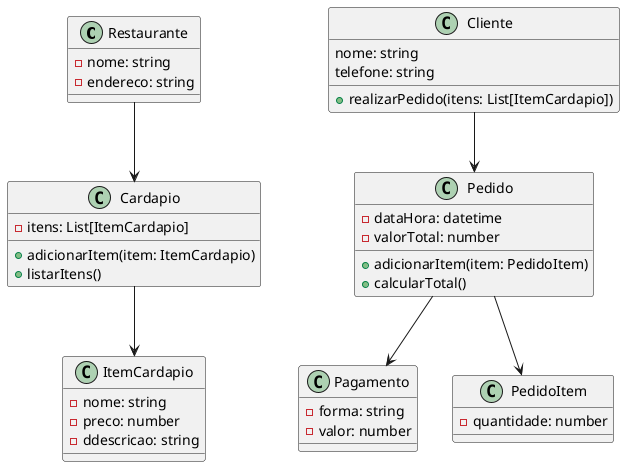 @startuml

class Restaurante {
  - nome: string
  - endereco: string
}

class ItemCardapio {
  - nome: string
  - preco: number
  - ddescricao: string
}

class Cardapio {
  - itens: List[ItemCardapio]
  
  + adicionarItem(item: ItemCardapio)
  + listarItens()
}

class Pagamento {
  - forma: string
  - valor: number
}

class Cliente {
  nome: string
  telefone: string
  
  + realizarPedido(itens: List[ItemCardapio])
}

class Pedido {
  - dataHora: datetime
  - valorTotal: number
  
  + adicionarItem(item: PedidoItem)
  + calcularTotal()
  
}

class PedidoItem {
  - quantidade: number
}

Restaurante --> Cardapio
Cardapio --> ItemCardapio
Cliente --> Pedido
Pedido --> Pagamento
Pedido --> PedidoItem


@enduml
